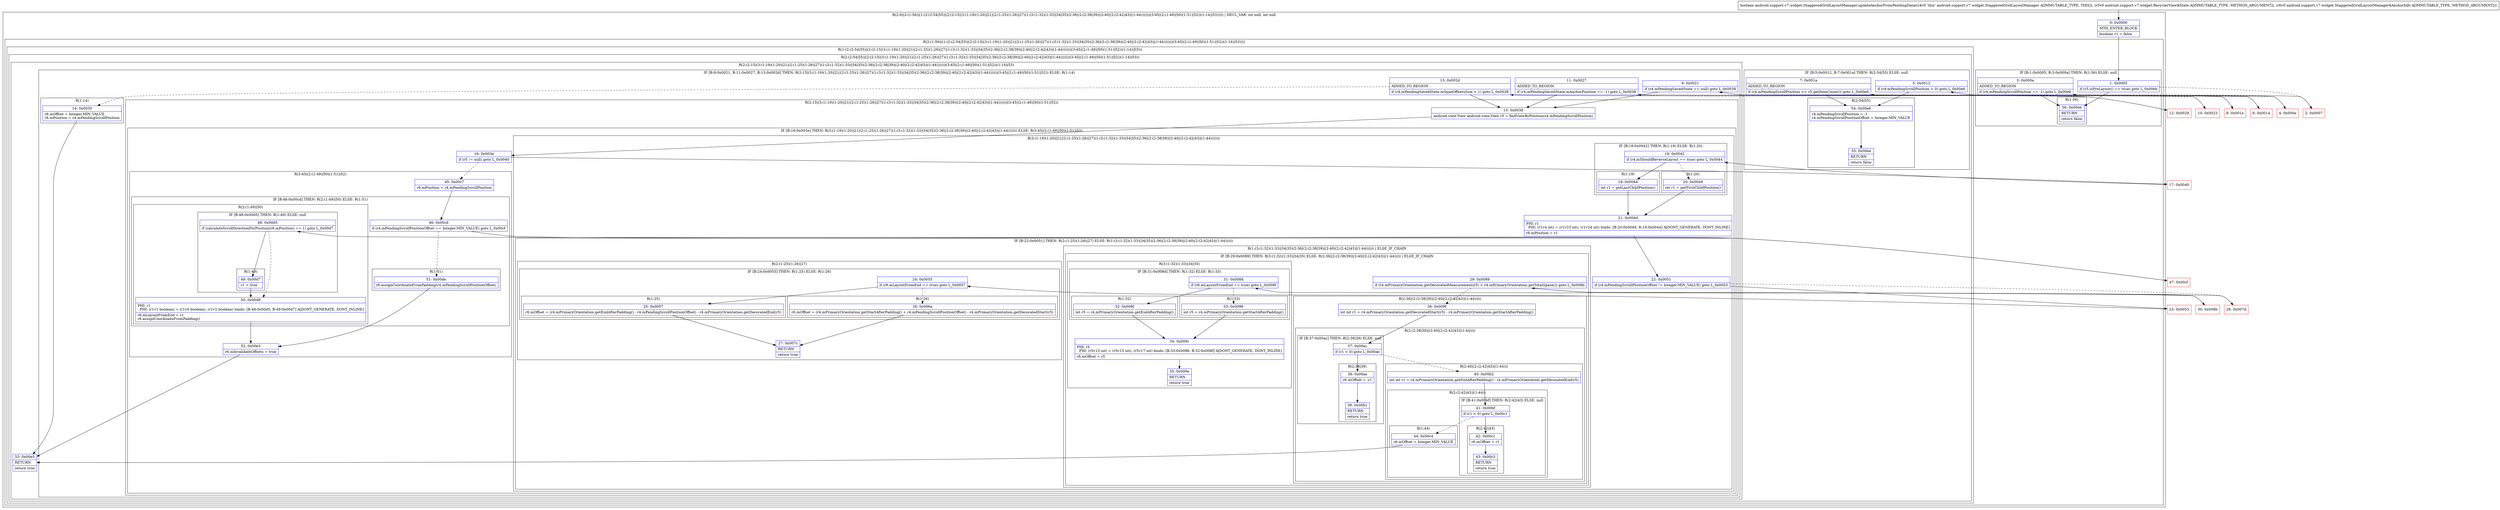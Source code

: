 digraph "CFG forandroid.support.v7.widget.StaggeredGridLayoutManager.updateAnchorFromPendingData(Landroid\/support\/v7\/widget\/RecyclerView$State;Landroid\/support\/v7\/widget\/StaggeredGridLayoutManager$AnchorInfo;)Z" {
subgraph cluster_Region_272959236 {
label = "R(2:0|(2:(1:56)|(1:(2:(2:54|55)|(2:(2:15|(3:(1:19)(1:20)|21|(2:(1:25)(1:26)|27)(1:(3:(1:32)(1:33)|34|35)(2:36|(2:(2:38|39)|(2:40|(2:(2:42|43)|(1:44)))))))(3:45|(2:(1:49)|50)(1:51)|52))(1:14)|53))))) | DECL_VAR: int null, int null\l";
node [shape=record,color=blue];
Node_0 [shape=record,label="{0\:\ 0x0000|MTH_ENTER_BLOCK\l|boolean r1 = false\l}"];
subgraph cluster_Region_1152830234 {
label = "R(2:(1:56)|(1:(2:(2:54|55)|(2:(2:15|(3:(1:19)(1:20)|21|(2:(1:25)(1:26)|27)(1:(3:(1:32)(1:33)|34|35)(2:36|(2:(2:38|39)|(2:40|(2:(2:42|43)|(1:44)))))))(3:45|(2:(1:49)|50)(1:51)|52))(1:14)|53))))";
node [shape=record,color=blue];
subgraph cluster_IfRegion_483530360 {
label = "IF [B:1:0x0005, B:3:0x000a] THEN: R(1:56) ELSE: null";
node [shape=record,color=blue];
Node_1 [shape=record,label="{1\:\ 0x0005|if (r5.isPreLayout() == true) goto L_0x00eb\l}"];
Node_3 [shape=record,label="{3\:\ 0x000a|ADDED_TO_REGION\l|if (r4.mPendingScrollPosition == \-1) goto L_0x00eb\l}"];
subgraph cluster_Region_2049138876 {
label = "R(1:56)";
node [shape=record,color=blue];
Node_56 [shape=record,label="{56\:\ 0x00eb|RETURN\l|return false\l}"];
}
}
subgraph cluster_Region_892755047 {
label = "R(1:(2:(2:54|55)|(2:(2:15|(3:(1:19)(1:20)|21|(2:(1:25)(1:26)|27)(1:(3:(1:32)(1:33)|34|35)(2:36|(2:(2:38|39)|(2:40|(2:(2:42|43)|(1:44)))))))(3:45|(2:(1:49)|50)(1:51)|52))(1:14)|53)))";
node [shape=record,color=blue];
subgraph cluster_Region_1202372544 {
label = "R(2:(2:54|55)|(2:(2:15|(3:(1:19)(1:20)|21|(2:(1:25)(1:26)|27)(1:(3:(1:32)(1:33)|34|35)(2:36|(2:(2:38|39)|(2:40|(2:(2:42|43)|(1:44)))))))(3:45|(2:(1:49)|50)(1:51)|52))(1:14)|53))";
node [shape=record,color=blue];
subgraph cluster_IfRegion_1271337115 {
label = "IF [B:5:0x0012, B:7:0x001a] THEN: R(2:54|55) ELSE: null";
node [shape=record,color=blue];
Node_5 [shape=record,label="{5\:\ 0x0012|if (r4.mPendingScrollPosition \< 0) goto L_0x00e6\l}"];
Node_7 [shape=record,label="{7\:\ 0x001a|ADDED_TO_REGION\l|if (r4.mPendingScrollPosition \>= r5.getItemCount()) goto L_0x00e6\l}"];
subgraph cluster_Region_713076703 {
label = "R(2:54|55)";
node [shape=record,color=blue];
Node_54 [shape=record,label="{54\:\ 0x00e6|r4.mPendingScrollPosition = \-1\lr4.mPendingScrollPositionOffset = Integer.MIN_VALUE\l}"];
Node_55 [shape=record,label="{55\:\ 0x00ea|RETURN\l|return false\l}"];
}
}
subgraph cluster_Region_760351628 {
label = "R(2:(2:15|(3:(1:19)(1:20)|21|(2:(1:25)(1:26)|27)(1:(3:(1:32)(1:33)|34|35)(2:36|(2:(2:38|39)|(2:40|(2:(2:42|43)|(1:44)))))))(3:45|(2:(1:49)|50)(1:51)|52))(1:14)|53)";
node [shape=record,color=blue];
subgraph cluster_IfRegion_1066726745 {
label = "IF [B:9:0x0021, B:11:0x0027, B:13:0x002d] THEN: R(2:15|(3:(1:19)(1:20)|21|(2:(1:25)(1:26)|27)(1:(3:(1:32)(1:33)|34|35)(2:36|(2:(2:38|39)|(2:40|(2:(2:42|43)|(1:44)))))))(3:45|(2:(1:49)|50)(1:51)|52)) ELSE: R(1:14)";
node [shape=record,color=blue];
Node_9 [shape=record,label="{9\:\ 0x0021|if (r4.mPendingSavedState == null) goto L_0x0038\l}"];
Node_11 [shape=record,label="{11\:\ 0x0027|ADDED_TO_REGION\l|if (r4.mPendingSavedState.mAnchorPosition == \-1) goto L_0x0038\l}"];
Node_13 [shape=record,label="{13\:\ 0x002d|ADDED_TO_REGION\l|if (r4.mPendingSavedState.mSpanOffsetsSize \< 1) goto L_0x0038\l}"];
subgraph cluster_Region_251566727 {
label = "R(2:15|(3:(1:19)(1:20)|21|(2:(1:25)(1:26)|27)(1:(3:(1:32)(1:33)|34|35)(2:36|(2:(2:38|39)|(2:40|(2:(2:42|43)|(1:44)))))))(3:45|(2:(1:49)|50)(1:51)|52))";
node [shape=record,color=blue];
Node_15 [shape=record,label="{15\:\ 0x0038|android.view.View android.view.View r5 = findViewByPosition(r4.mPendingScrollPosition)\l}"];
subgraph cluster_IfRegion_918274427 {
label = "IF [B:16:0x003e] THEN: R(3:(1:19)(1:20)|21|(2:(1:25)(1:26)|27)(1:(3:(1:32)(1:33)|34|35)(2:36|(2:(2:38|39)|(2:40|(2:(2:42|43)|(1:44))))))) ELSE: R(3:45|(2:(1:49)|50)(1:51)|52)";
node [shape=record,color=blue];
Node_16 [shape=record,label="{16\:\ 0x003e|if (r5 != null) goto L_0x0040\l}"];
subgraph cluster_Region_1277458936 {
label = "R(3:(1:19)(1:20)|21|(2:(1:25)(1:26)|27)(1:(3:(1:32)(1:33)|34|35)(2:36|(2:(2:38|39)|(2:40|(2:(2:42|43)|(1:44)))))))";
node [shape=record,color=blue];
subgraph cluster_IfRegion_1668663796 {
label = "IF [B:18:0x0042] THEN: R(1:19) ELSE: R(1:20)";
node [shape=record,color=blue];
Node_18 [shape=record,label="{18\:\ 0x0042|if (r4.mShouldReverseLayout == true) goto L_0x0044\l}"];
subgraph cluster_Region_1918435068 {
label = "R(1:19)";
node [shape=record,color=blue];
Node_19 [shape=record,label="{19\:\ 0x0044|int r1 = getLastChildPosition()\l}"];
}
subgraph cluster_Region_752414331 {
label = "R(1:20)";
node [shape=record,color=blue];
Node_20 [shape=record,label="{20\:\ 0x0049|int r1 = getFirstChildPosition()\l}"];
}
}
Node_21 [shape=record,label="{21\:\ 0x004d|PHI: r1 \l  PHI: (r1v4 int) = (r1v23 int), (r1v24 int) binds: [B:20:0x0049, B:19:0x0044] A[DONT_GENERATE, DONT_INLINE]\l|r6.mPosition = r1\l}"];
subgraph cluster_IfRegion_1581686909 {
label = "IF [B:22:0x0051] THEN: R(2:(1:25)(1:26)|27) ELSE: R(1:(3:(1:32)(1:33)|34|35)(2:36|(2:(2:38|39)|(2:40|(2:(2:42|43)|(1:44))))))";
node [shape=record,color=blue];
Node_22 [shape=record,label="{22\:\ 0x0051|if (r4.mPendingScrollPositionOffset != Integer.MIN_VALUE) goto L_0x0053\l}"];
subgraph cluster_Region_1189128401 {
label = "R(2:(1:25)(1:26)|27)";
node [shape=record,color=blue];
subgraph cluster_IfRegion_702865996 {
label = "IF [B:24:0x0055] THEN: R(1:25) ELSE: R(1:26)";
node [shape=record,color=blue];
Node_24 [shape=record,label="{24\:\ 0x0055|if (r6.mLayoutFromEnd == true) goto L_0x0057\l}"];
subgraph cluster_Region_893754902 {
label = "R(1:25)";
node [shape=record,color=blue];
Node_25 [shape=record,label="{25\:\ 0x0057|r6.mOffset = (r4.mPrimaryOrientation.getEndAfterPadding() \- r4.mPendingScrollPositionOffset) \- r4.mPrimaryOrientation.getDecoratedEnd(r5)\l}"];
}
subgraph cluster_Region_127200144 {
label = "R(1:26)";
node [shape=record,color=blue];
Node_26 [shape=record,label="{26\:\ 0x006a|r6.mOffset = (r4.mPrimaryOrientation.getStartAfterPadding() + r4.mPendingScrollPositionOffset) \- r4.mPrimaryOrientation.getDecoratedStart(r5)\l}"];
}
}
Node_27 [shape=record,label="{27\:\ 0x007c|RETURN\l|return true\l}"];
}
subgraph cluster_Region_1679013101 {
label = "R(1:(3:(1:32)(1:33)|34|35)(2:36|(2:(2:38|39)|(2:40|(2:(2:42|43)|(1:44)))))) | ELSE_IF_CHAIN\l";
node [shape=record,color=blue];
subgraph cluster_IfRegion_2101633863 {
label = "IF [B:29:0x0089] THEN: R(3:(1:32)(1:33)|34|35) ELSE: R(2:36|(2:(2:38|39)|(2:40|(2:(2:42|43)|(1:44))))) | ELSE_IF_CHAIN\l";
node [shape=record,color=blue];
Node_29 [shape=record,label="{29\:\ 0x0089|if (r4.mPrimaryOrientation.getDecoratedMeasurement(r5) \> r4.mPrimaryOrientation.getTotalSpace()) goto L_0x008b\l}"];
subgraph cluster_Region_255698266 {
label = "R(3:(1:32)(1:33)|34|35)";
node [shape=record,color=blue];
subgraph cluster_IfRegion_1280848460 {
label = "IF [B:31:0x008d] THEN: R(1:32) ELSE: R(1:33)";
node [shape=record,color=blue];
Node_31 [shape=record,label="{31\:\ 0x008d|if (r6.mLayoutFromEnd == true) goto L_0x008f\l}"];
subgraph cluster_Region_777529329 {
label = "R(1:32)";
node [shape=record,color=blue];
Node_32 [shape=record,label="{32\:\ 0x008f|int r5 = r4.mPrimaryOrientation.getEndAfterPadding()\l}"];
}
subgraph cluster_Region_255248616 {
label = "R(1:33)";
node [shape=record,color=blue];
Node_33 [shape=record,label="{33\:\ 0x0096|int r5 = r4.mPrimaryOrientation.getStartAfterPadding()\l}"];
}
}
Node_34 [shape=record,label="{34\:\ 0x009c|PHI: r5 \l  PHI: (r5v13 int) = (r5v15 int), (r5v17 int) binds: [B:33:0x0096, B:32:0x008f] A[DONT_GENERATE, DONT_INLINE]\l|r6.mOffset = r5\l}"];
Node_35 [shape=record,label="{35\:\ 0x009e|RETURN\l|return true\l}"];
}
subgraph cluster_Region_354211213 {
label = "R(2:36|(2:(2:38|39)|(2:40|(2:(2:42|43)|(1:44)))))";
node [shape=record,color=blue];
Node_36 [shape=record,label="{36\:\ 0x009f|int int r1 = r4.mPrimaryOrientation.getDecoratedStart(r5) \- r4.mPrimaryOrientation.getStartAfterPadding()\l}"];
subgraph cluster_Region_1117802249 {
label = "R(2:(2:38|39)|(2:40|(2:(2:42|43)|(1:44))))";
node [shape=record,color=blue];
subgraph cluster_IfRegion_18611591 {
label = "IF [B:37:0x00ac] THEN: R(2:38|39) ELSE: null";
node [shape=record,color=blue];
Node_37 [shape=record,label="{37\:\ 0x00ac|if (r1 \< 0) goto L_0x00ae\l}"];
subgraph cluster_Region_256229710 {
label = "R(2:38|39)";
node [shape=record,color=blue];
Node_38 [shape=record,label="{38\:\ 0x00ae|r6.mOffset = \-r1\l}"];
Node_39 [shape=record,label="{39\:\ 0x00b1|RETURN\l|return true\l}"];
}
}
subgraph cluster_Region_212880406 {
label = "R(2:40|(2:(2:42|43)|(1:44)))";
node [shape=record,color=blue];
Node_40 [shape=record,label="{40\:\ 0x00b2|int int r1 = r4.mPrimaryOrientation.getEndAfterPadding() \- r4.mPrimaryOrientation.getDecoratedEnd(r5)\l}"];
subgraph cluster_Region_997011308 {
label = "R(2:(2:42|43)|(1:44))";
node [shape=record,color=blue];
subgraph cluster_IfRegion_1686461931 {
label = "IF [B:41:0x00bf] THEN: R(2:42|43) ELSE: null";
node [shape=record,color=blue];
Node_41 [shape=record,label="{41\:\ 0x00bf|if (r1 \< 0) goto L_0x00c1\l}"];
subgraph cluster_Region_1369432217 {
label = "R(2:42|43)";
node [shape=record,color=blue];
Node_42 [shape=record,label="{42\:\ 0x00c1|r6.mOffset = r1\l}"];
Node_43 [shape=record,label="{43\:\ 0x00c3|RETURN\l|return true\l}"];
}
}
subgraph cluster_Region_1494764078 {
label = "R(1:44)";
node [shape=record,color=blue];
Node_44 [shape=record,label="{44\:\ 0x00c4|r6.mOffset = Integer.MIN_VALUE\l}"];
}
}
}
}
}
}
}
}
}
subgraph cluster_Region_1415567635 {
label = "R(3:45|(2:(1:49)|50)(1:51)|52)";
node [shape=record,color=blue];
Node_45 [shape=record,label="{45\:\ 0x00c7|r6.mPosition = r4.mPendingScrollPosition\l}"];
subgraph cluster_IfRegion_348593302 {
label = "IF [B:46:0x00cd] THEN: R(2:(1:49)|50) ELSE: R(1:51)";
node [shape=record,color=blue];
Node_46 [shape=record,label="{46\:\ 0x00cd|if (r4.mPendingScrollPositionOffset == Integer.MIN_VALUE) goto L_0x00cf\l}"];
subgraph cluster_Region_31875262 {
label = "R(2:(1:49)|50)";
node [shape=record,color=blue];
subgraph cluster_IfRegion_1183012653 {
label = "IF [B:48:0x00d5] THEN: R(1:49) ELSE: null";
node [shape=record,color=blue];
Node_48 [shape=record,label="{48\:\ 0x00d5|if (calculateScrollDirectionForPosition(r6.mPosition) == 1) goto L_0x00d7\l}"];
subgraph cluster_Region_1767724062 {
label = "R(1:49)";
node [shape=record,color=blue];
Node_49 [shape=record,label="{49\:\ 0x00d7|r1 = true\l}"];
}
}
Node_50 [shape=record,label="{50\:\ 0x00d8|PHI: r1 \l  PHI: (r1v1 boolean) = (r1v0 boolean), (r1v2 boolean) binds: [B:48:0x00d5, B:49:0x00d7] A[DONT_GENERATE, DONT_INLINE]\l|r6.mLayoutFromEnd = r1\lr6.assignCoordinateFromPadding()\l}"];
}
subgraph cluster_Region_1565605097 {
label = "R(1:51)";
node [shape=record,color=blue];
Node_51 [shape=record,label="{51\:\ 0x00de|r6.assignCoordinateFromPadding(r4.mPendingScrollPositionOffset)\l}"];
}
}
Node_52 [shape=record,label="{52\:\ 0x00e3|r6.mInvalidateOffsets = true\l}"];
}
}
}
subgraph cluster_Region_2012012817 {
label = "R(1:14)";
node [shape=record,color=blue];
Node_14 [shape=record,label="{14\:\ 0x0030|r6.mOffset = Integer.MIN_VALUE\lr6.mPosition = r4.mPendingScrollPosition\l}"];
}
}
Node_53 [shape=record,label="{53\:\ 0x00e5|RETURN\l|return true\l}"];
}
}
}
}
}
Node_2 [shape=record,color=red,label="{2\:\ 0x0007}"];
Node_4 [shape=record,color=red,label="{4\:\ 0x000e}"];
Node_6 [shape=record,color=red,label="{6\:\ 0x0014}"];
Node_8 [shape=record,color=red,label="{8\:\ 0x001e}"];
Node_10 [shape=record,color=red,label="{10\:\ 0x0023}"];
Node_12 [shape=record,color=red,label="{12\:\ 0x0029}"];
Node_17 [shape=record,color=red,label="{17\:\ 0x0040}"];
Node_23 [shape=record,color=red,label="{23\:\ 0x0053}"];
Node_28 [shape=record,color=red,label="{28\:\ 0x007d}"];
Node_30 [shape=record,color=red,label="{30\:\ 0x008b}"];
Node_47 [shape=record,color=red,label="{47\:\ 0x00cf}"];
MethodNode[shape=record,label="{boolean android.support.v7.widget.StaggeredGridLayoutManager.updateAnchorFromPendingData((r4v0 'this' android.support.v7.widget.StaggeredGridLayoutManager A[IMMUTABLE_TYPE, THIS]), (r5v0 android.support.v7.widget.RecyclerView$State A[IMMUTABLE_TYPE, METHOD_ARGUMENT]), (r6v0 android.support.v7.widget.StaggeredGridLayoutManager$AnchorInfo A[IMMUTABLE_TYPE, METHOD_ARGUMENT])) }"];
MethodNode -> Node_0;
Node_0 -> Node_1;
Node_1 -> Node_2[style=dashed];
Node_1 -> Node_56;
Node_3 -> Node_4[style=dashed];
Node_3 -> Node_56;
Node_5 -> Node_6[style=dashed];
Node_5 -> Node_54;
Node_7 -> Node_8[style=dashed];
Node_7 -> Node_54;
Node_54 -> Node_55;
Node_9 -> Node_10[style=dashed];
Node_9 -> Node_15;
Node_11 -> Node_12[style=dashed];
Node_11 -> Node_15;
Node_13 -> Node_14[style=dashed];
Node_13 -> Node_15;
Node_15 -> Node_16;
Node_16 -> Node_17;
Node_16 -> Node_45[style=dashed];
Node_18 -> Node_19;
Node_18 -> Node_20[style=dashed];
Node_19 -> Node_21;
Node_20 -> Node_21;
Node_21 -> Node_22;
Node_22 -> Node_23;
Node_22 -> Node_28[style=dashed];
Node_24 -> Node_25;
Node_24 -> Node_26[style=dashed];
Node_25 -> Node_27;
Node_26 -> Node_27;
Node_29 -> Node_30;
Node_29 -> Node_36[style=dashed];
Node_31 -> Node_32;
Node_31 -> Node_33[style=dashed];
Node_32 -> Node_34;
Node_33 -> Node_34;
Node_34 -> Node_35;
Node_36 -> Node_37;
Node_37 -> Node_38;
Node_37 -> Node_40[style=dashed];
Node_38 -> Node_39;
Node_40 -> Node_41;
Node_41 -> Node_42;
Node_41 -> Node_44[style=dashed];
Node_42 -> Node_43;
Node_44 -> Node_53;
Node_45 -> Node_46;
Node_46 -> Node_47;
Node_46 -> Node_51[style=dashed];
Node_48 -> Node_49;
Node_48 -> Node_50[style=dashed];
Node_49 -> Node_50;
Node_50 -> Node_52;
Node_51 -> Node_52;
Node_52 -> Node_53;
Node_14 -> Node_53;
Node_2 -> Node_3;
Node_4 -> Node_5;
Node_6 -> Node_7;
Node_8 -> Node_9;
Node_10 -> Node_11;
Node_12 -> Node_13;
Node_17 -> Node_18;
Node_23 -> Node_24;
Node_28 -> Node_29;
Node_30 -> Node_31;
Node_47 -> Node_48;
}

